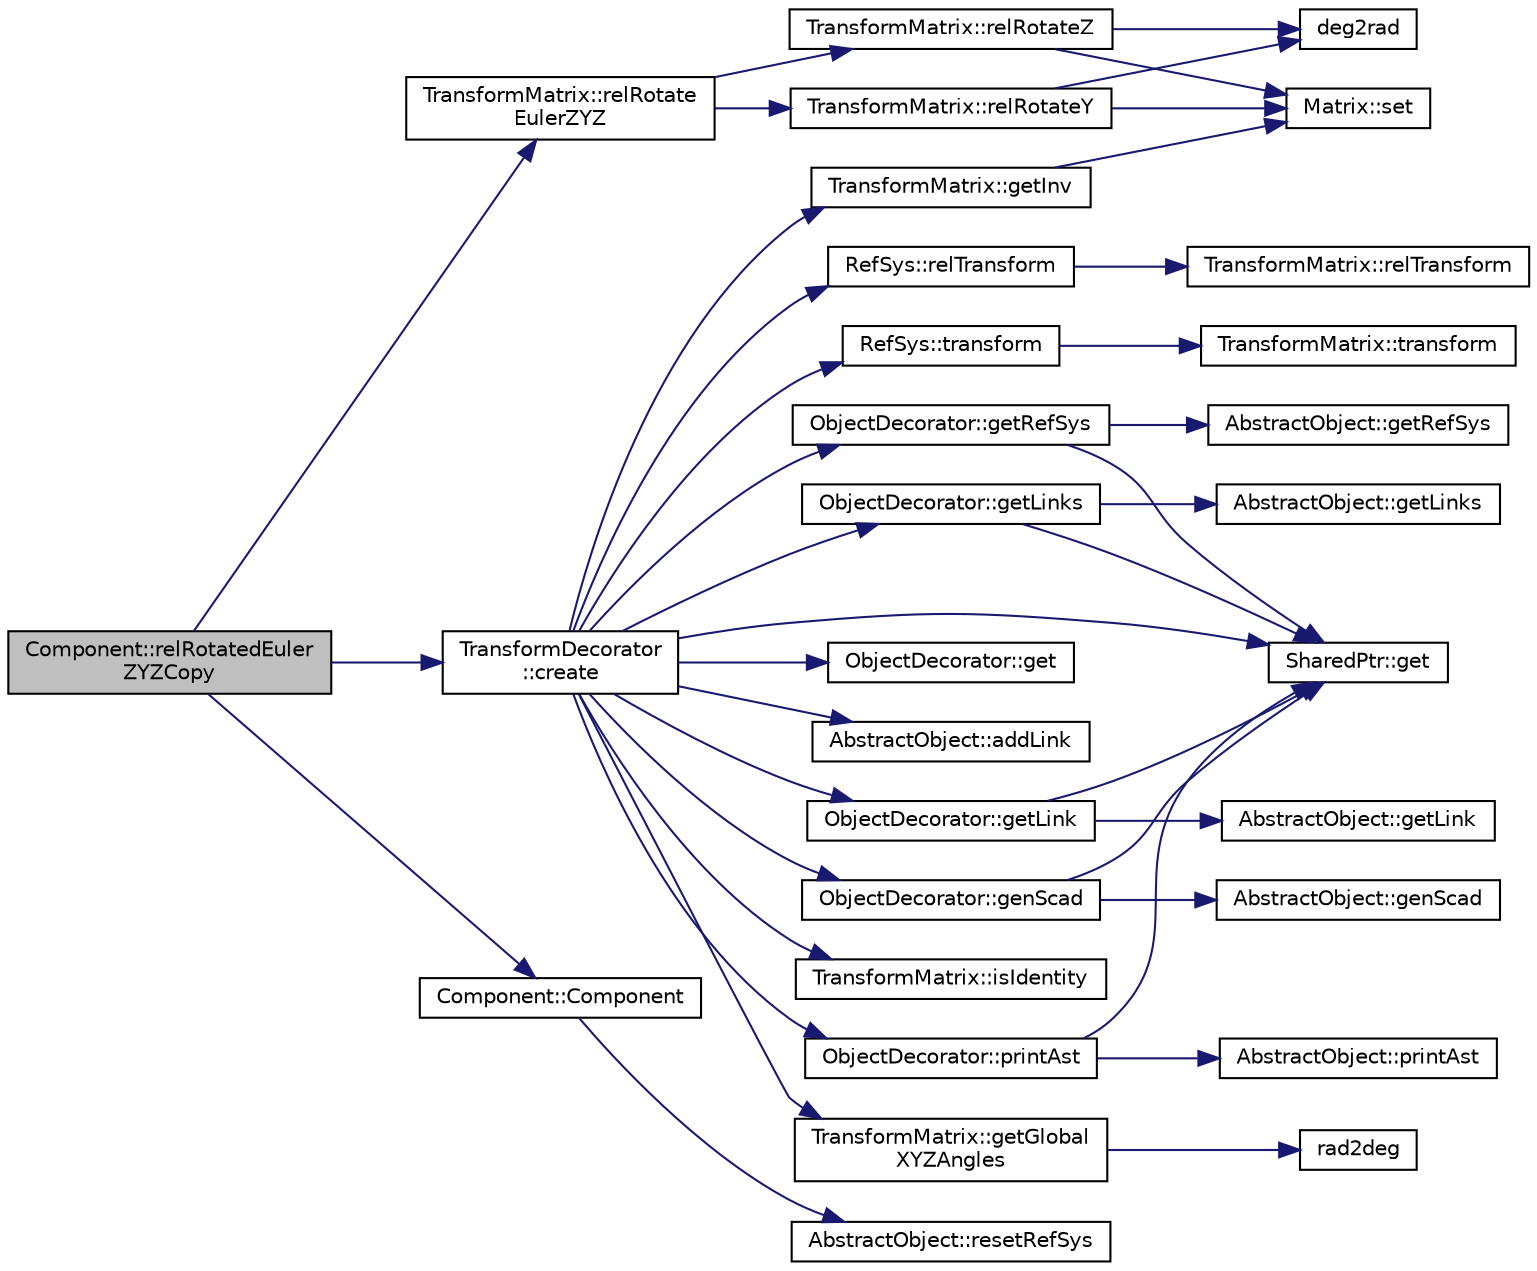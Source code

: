 digraph "Component::relRotatedEulerZYZCopy"
{
  edge [fontname="Helvetica",fontsize="10",labelfontname="Helvetica",labelfontsize="10"];
  node [fontname="Helvetica",fontsize="10",shape=record];
  rankdir="LR";
  Node321 [label="Component::relRotatedEuler\lZYZCopy",height=0.2,width=0.4,color="black", fillcolor="grey75", style="filled", fontcolor="black"];
  Node321 -> Node322 [color="midnightblue",fontsize="10",style="solid",fontname="Helvetica"];
  Node322 [label="TransformMatrix::relRotate\lEulerZYZ",height=0.2,width=0.4,color="black", fillcolor="white", style="filled",URL="$classTransformMatrix.html#a52cd13a210fb835f8c39f82830780d08",tooltip="Applies an Euler rotation around the local reference system z, y&#39;, z&#39;&#39; Applies three rotations around..."];
  Node322 -> Node323 [color="midnightblue",fontsize="10",style="solid",fontname="Helvetica"];
  Node323 [label="TransformMatrix::relRotateZ",height=0.2,width=0.4,color="black", fillcolor="white", style="filled",URL="$classTransformMatrix.html#a4b15619b5a1a9e1236d25e570b11397a",tooltip="Applies a rotation around current local z axis Applies a rotation around current z axis..."];
  Node323 -> Node324 [color="midnightblue",fontsize="10",style="solid",fontname="Helvetica"];
  Node324 [label="deg2rad",height=0.2,width=0.4,color="black", fillcolor="white", style="filled",URL="$Math_8h.html#a021636ed21e2cb128cb67fa392983ac0"];
  Node323 -> Node325 [color="midnightblue",fontsize="10",style="solid",fontname="Helvetica"];
  Node325 [label="Matrix::set",height=0.2,width=0.4,color="black", fillcolor="white", style="filled",URL="$classMatrix.html#a820d3e49ffea766faf310729803e1df1"];
  Node322 -> Node326 [color="midnightblue",fontsize="10",style="solid",fontname="Helvetica"];
  Node326 [label="TransformMatrix::relRotateY",height=0.2,width=0.4,color="black", fillcolor="white", style="filled",URL="$classTransformMatrix.html#a15e0f3ce5ce669ae2894ec34f68a692e",tooltip="Applies a rotation around current local y axis Applies a rotation around current y axis..."];
  Node326 -> Node324 [color="midnightblue",fontsize="10",style="solid",fontname="Helvetica"];
  Node326 -> Node325 [color="midnightblue",fontsize="10",style="solid",fontname="Helvetica"];
  Node321 -> Node327 [color="midnightblue",fontsize="10",style="solid",fontname="Helvetica"];
  Node327 [label="Component::Component",height=0.2,width=0.4,color="black", fillcolor="white", style="filled",URL="$classComponent.html#a8775db6d1a2c1afc2e77cd3c8f39da6f",tooltip="Default constructor. "];
  Node327 -> Node328 [color="midnightblue",fontsize="10",style="solid",fontname="Helvetica"];
  Node328 [label="AbstractObject::resetRefSys",height=0.2,width=0.4,color="black", fillcolor="white", style="filled",URL="$classAbstractObject.html#a5c6b81512c95f040f1d31dd65d4b3d57"];
  Node321 -> Node329 [color="midnightblue",fontsize="10",style="solid",fontname="Helvetica"];
  Node329 [label="TransformDecorator\l::create",height=0.2,width=0.4,color="black", fillcolor="white", style="filled",URL="$classTransformDecorator.html#a0aa4971660b91bebb8ad53e682b00bd1",tooltip="Default factory method. "];
  Node329 -> Node330 [color="midnightblue",fontsize="10",style="solid",fontname="Helvetica"];
  Node330 [label="TransformMatrix::isIdentity",height=0.2,width=0.4,color="black", fillcolor="white", style="filled",URL="$classTransformMatrix.html#ae53e1d2436656a41d8689cd818a05f88",tooltip="checke if matrix equals identity "];
  Node329 -> Node331 [color="midnightblue",fontsize="10",style="solid",fontname="Helvetica"];
  Node331 [label="SharedPtr::get",height=0.2,width=0.4,color="black", fillcolor="white", style="filled",URL="$classSharedPtr.html#a49ccede7111c7d25c1b1752b8ede30f5",tooltip="Gets the pointer hold. "];
  Node329 -> Node332 [color="midnightblue",fontsize="10",style="solid",fontname="Helvetica"];
  Node332 [label="RefSys::relTransform",height=0.2,width=0.4,color="black", fillcolor="white", style="filled",URL="$classRefSys.html#a964c20355e817d51cc44f4370f41056f"];
  Node332 -> Node333 [color="midnightblue",fontsize="10",style="solid",fontname="Helvetica"];
  Node333 [label="TransformMatrix::relTransform",height=0.2,width=0.4,color="black", fillcolor="white", style="filled",URL="$classTransformMatrix.html#a2b8dd01bc118116b0ca134643a4b8cc9"];
  Node329 -> Node334 [color="midnightblue",fontsize="10",style="solid",fontname="Helvetica"];
  Node334 [label="TransformMatrix::getInv",height=0.2,width=0.4,color="black", fillcolor="white", style="filled",URL="$classTransformMatrix.html#a7011cfeea745ed89415a324c2a665a87"];
  Node334 -> Node325 [color="midnightblue",fontsize="10",style="solid",fontname="Helvetica"];
  Node329 -> Node335 [color="midnightblue",fontsize="10",style="solid",fontname="Helvetica"];
  Node335 [label="RefSys::transform",height=0.2,width=0.4,color="black", fillcolor="white", style="filled",URL="$classRefSys.html#a257068ba4a052c855587d334edec48ff",tooltip="Rotates the reference system This methods rotates the reference system with a rotational matrix..."];
  Node335 -> Node336 [color="midnightblue",fontsize="10",style="solid",fontname="Helvetica"];
  Node336 [label="TransformMatrix::transform",height=0.2,width=0.4,color="black", fillcolor="white", style="filled",URL="$classTransformMatrix.html#ae5e480c59e5afd8367cc456789d5f79d"];
  Node329 -> Node337 [color="midnightblue",fontsize="10",style="solid",fontname="Helvetica"];
  Node337 [label="ObjectDecorator::get",height=0.2,width=0.4,color="black", fillcolor="white", style="filled",URL="$classObjectDecorator.html#aff1b42075a10ee6b0cca6abaa3423bcd",tooltip="Get the internally hold pointer. Const version. "];
  Node329 -> Node338 [color="midnightblue",fontsize="10",style="solid",fontname="Helvetica"];
  Node338 [label="AbstractObject::addLink",height=0.2,width=0.4,color="black", fillcolor="white", style="filled",URL="$classAbstractObject.html#afeb1ed691f3127374a16d0a3297f6917",tooltip="Adds a Link to the system. System of the Link. "];
  Node329 -> Node339 [color="midnightblue",fontsize="10",style="solid",fontname="Helvetica"];
  Node339 [label="TransformMatrix::getGlobal\lXYZAngles",height=0.2,width=0.4,color="black", fillcolor="white", style="filled",URL="$classTransformMatrix.html#a4f4d068778049c7ae999ffe8fad91fde",tooltip="Gets the rotation angles about the fixed axes x,y,z. Obtains the rotation angles about the fixed x..."];
  Node339 -> Node340 [color="midnightblue",fontsize="10",style="solid",fontname="Helvetica"];
  Node340 [label="rad2deg",height=0.2,width=0.4,color="black", fillcolor="white", style="filled",URL="$Math_8h.html#a638b7a3259334d9389d4dcb31cb7dfea"];
  Node329 -> Node341 [color="midnightblue",fontsize="10",style="solid",fontname="Helvetica"];
  Node341 [label="ObjectDecorator::genScad",height=0.2,width=0.4,color="black", fillcolor="white", style="filled",URL="$classObjectDecorator.html#a50d55a263f5ef6b1b847d59d42456be0",tooltip="Generate SCAD output for this object. "];
  Node341 -> Node331 [color="midnightblue",fontsize="10",style="solid",fontname="Helvetica"];
  Node341 -> Node342 [color="midnightblue",fontsize="10",style="solid",fontname="Helvetica"];
  Node342 [label="AbstractObject::genScad",height=0.2,width=0.4,color="black", fillcolor="white", style="filled",URL="$classAbstractObject.html#a6a649119224b5b664e68b324106f8a1b",tooltip="Generate SCAD output for this object. "];
  Node329 -> Node343 [color="midnightblue",fontsize="10",style="solid",fontname="Helvetica"];
  Node343 [label="ObjectDecorator::printAst",height=0.2,width=0.4,color="black", fillcolor="white", style="filled",URL="$classObjectDecorator.html#a5f5a5584f87beb6f8e7c88c941a1a464",tooltip="Generate AST output for this object. "];
  Node343 -> Node331 [color="midnightblue",fontsize="10",style="solid",fontname="Helvetica"];
  Node343 -> Node344 [color="midnightblue",fontsize="10",style="solid",fontname="Helvetica"];
  Node344 [label="AbstractObject::printAst",height=0.2,width=0.4,color="black", fillcolor="white", style="filled",URL="$classAbstractObject.html#afe4637952e9d1dd3af11d29010beaa9d",tooltip="Generate AST output for this object. "];
  Node329 -> Node345 [color="midnightblue",fontsize="10",style="solid",fontname="Helvetica"];
  Node345 [label="ObjectDecorator::getRefSys",height=0.2,width=0.4,color="black", fillcolor="white", style="filled",URL="$classObjectDecorator.html#ae730b62d7a577c130ff49300433016aa"];
  Node345 -> Node331 [color="midnightblue",fontsize="10",style="solid",fontname="Helvetica"];
  Node345 -> Node346 [color="midnightblue",fontsize="10",style="solid",fontname="Helvetica"];
  Node346 [label="AbstractObject::getRefSys",height=0.2,width=0.4,color="black", fillcolor="white", style="filled",URL="$classAbstractObject.html#ad7e95ecc03215458c2587cca04cc8f4a"];
  Node329 -> Node347 [color="midnightblue",fontsize="10",style="solid",fontname="Helvetica"];
  Node347 [label="ObjectDecorator::getLinks",height=0.2,width=0.4,color="black", fillcolor="white", style="filled",URL="$classObjectDecorator.html#a2ecf6bc1b1c7f501d7183a26ce1b2e64"];
  Node347 -> Node331 [color="midnightblue",fontsize="10",style="solid",fontname="Helvetica"];
  Node347 -> Node348 [color="midnightblue",fontsize="10",style="solid",fontname="Helvetica"];
  Node348 [label="AbstractObject::getLinks",height=0.2,width=0.4,color="black", fillcolor="white", style="filled",URL="$classAbstractObject.html#ab4a27c53cbbaf5338d731d8859d31067"];
  Node329 -> Node349 [color="midnightblue",fontsize="10",style="solid",fontname="Helvetica"];
  Node349 [label="ObjectDecorator::getLink",height=0.2,width=0.4,color="black", fillcolor="white", style="filled",URL="$classObjectDecorator.html#a6d5d7a5d6ba13608c5399c9a0718c8ba"];
  Node349 -> Node331 [color="midnightblue",fontsize="10",style="solid",fontname="Helvetica"];
  Node349 -> Node350 [color="midnightblue",fontsize="10",style="solid",fontname="Helvetica"];
  Node350 [label="AbstractObject::getLink",height=0.2,width=0.4,color="black", fillcolor="white", style="filled",URL="$classAbstractObject.html#aacc0185c2f8d24721e09e9b56a03d528"];
}
